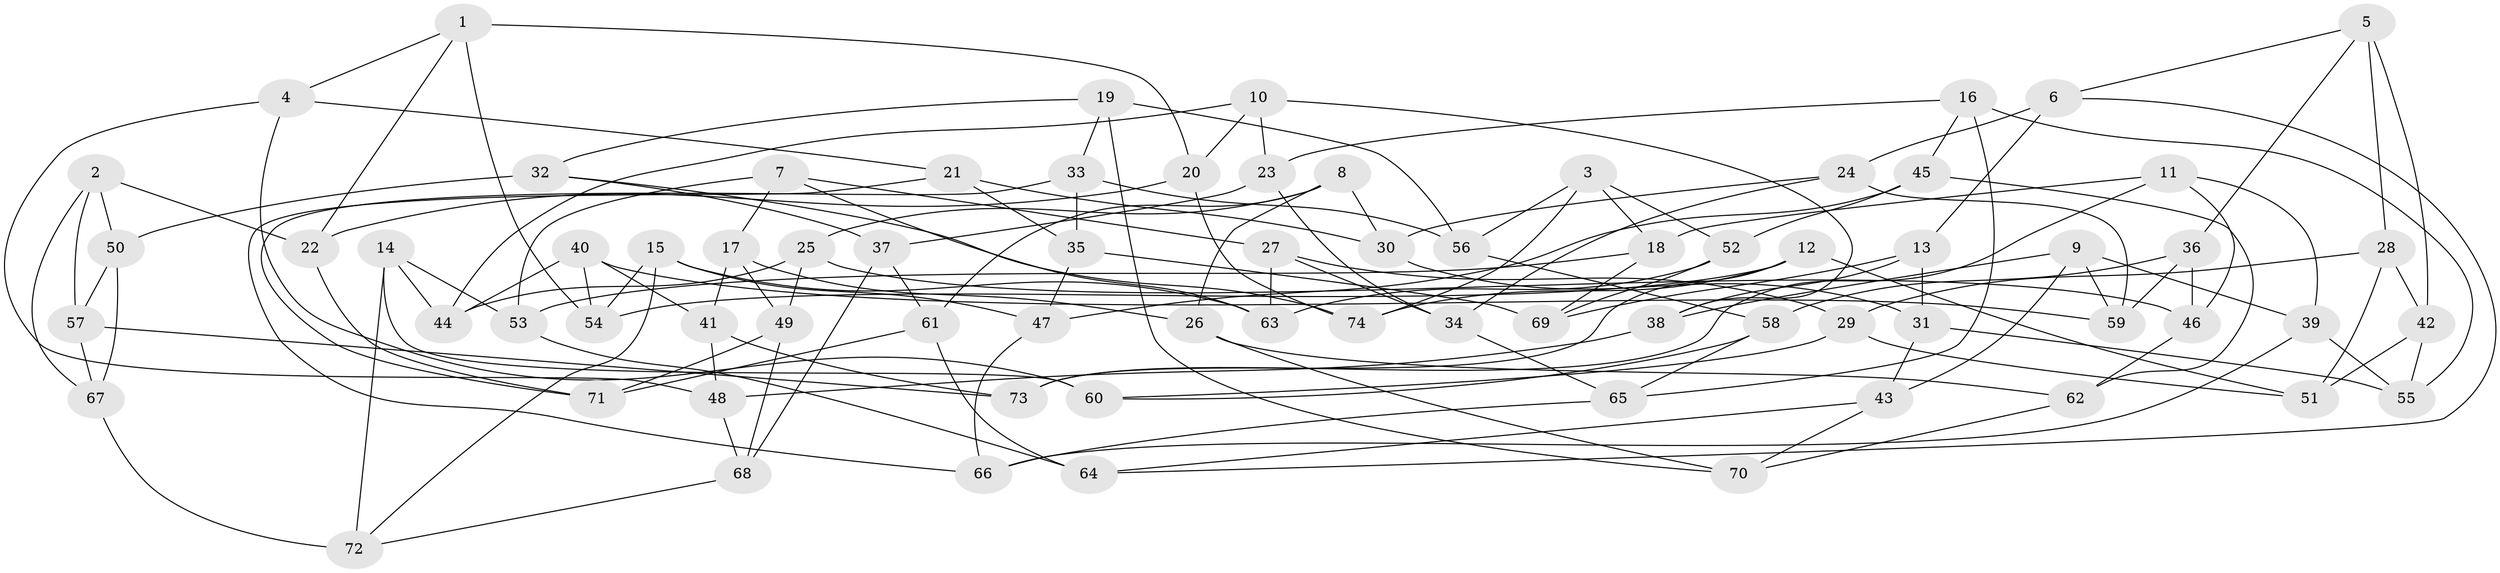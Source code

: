// Generated by graph-tools (version 1.1) at 2025/11/02/27/25 16:11:48]
// undirected, 74 vertices, 148 edges
graph export_dot {
graph [start="1"]
  node [color=gray90,style=filled];
  1;
  2;
  3;
  4;
  5;
  6;
  7;
  8;
  9;
  10;
  11;
  12;
  13;
  14;
  15;
  16;
  17;
  18;
  19;
  20;
  21;
  22;
  23;
  24;
  25;
  26;
  27;
  28;
  29;
  30;
  31;
  32;
  33;
  34;
  35;
  36;
  37;
  38;
  39;
  40;
  41;
  42;
  43;
  44;
  45;
  46;
  47;
  48;
  49;
  50;
  51;
  52;
  53;
  54;
  55;
  56;
  57;
  58;
  59;
  60;
  61;
  62;
  63;
  64;
  65;
  66;
  67;
  68;
  69;
  70;
  71;
  72;
  73;
  74;
  1 -- 54;
  1 -- 20;
  1 -- 4;
  1 -- 22;
  2 -- 50;
  2 -- 22;
  2 -- 67;
  2 -- 57;
  3 -- 74;
  3 -- 18;
  3 -- 56;
  3 -- 52;
  4 -- 48;
  4 -- 60;
  4 -- 21;
  5 -- 6;
  5 -- 28;
  5 -- 42;
  5 -- 36;
  6 -- 64;
  6 -- 13;
  6 -- 24;
  7 -- 63;
  7 -- 53;
  7 -- 17;
  7 -- 27;
  8 -- 30;
  8 -- 26;
  8 -- 61;
  8 -- 25;
  9 -- 38;
  9 -- 59;
  9 -- 43;
  9 -- 39;
  10 -- 44;
  10 -- 38;
  10 -- 23;
  10 -- 20;
  11 -- 73;
  11 -- 18;
  11 -- 39;
  11 -- 46;
  12 -- 73;
  12 -- 51;
  12 -- 74;
  12 -- 54;
  13 -- 31;
  13 -- 69;
  13 -- 38;
  14 -- 53;
  14 -- 72;
  14 -- 44;
  14 -- 60;
  15 -- 54;
  15 -- 47;
  15 -- 63;
  15 -- 72;
  16 -- 45;
  16 -- 23;
  16 -- 55;
  16 -- 65;
  17 -- 49;
  17 -- 41;
  17 -- 26;
  18 -- 69;
  18 -- 53;
  19 -- 56;
  19 -- 33;
  19 -- 70;
  19 -- 32;
  20 -- 22;
  20 -- 74;
  21 -- 30;
  21 -- 35;
  21 -- 66;
  22 -- 71;
  23 -- 34;
  23 -- 37;
  24 -- 30;
  24 -- 34;
  24 -- 59;
  25 -- 49;
  25 -- 46;
  25 -- 44;
  26 -- 70;
  26 -- 62;
  27 -- 34;
  27 -- 29;
  27 -- 63;
  28 -- 51;
  28 -- 42;
  28 -- 29;
  29 -- 51;
  29 -- 60;
  30 -- 31;
  31 -- 43;
  31 -- 55;
  32 -- 74;
  32 -- 50;
  32 -- 37;
  33 -- 56;
  33 -- 35;
  33 -- 71;
  34 -- 65;
  35 -- 47;
  35 -- 69;
  36 -- 46;
  36 -- 59;
  36 -- 58;
  37 -- 61;
  37 -- 68;
  38 -- 48;
  39 -- 55;
  39 -- 66;
  40 -- 54;
  40 -- 41;
  40 -- 44;
  40 -- 59;
  41 -- 48;
  41 -- 73;
  42 -- 51;
  42 -- 55;
  43 -- 64;
  43 -- 70;
  45 -- 52;
  45 -- 47;
  45 -- 62;
  46 -- 62;
  47 -- 66;
  48 -- 68;
  49 -- 71;
  49 -- 68;
  50 -- 67;
  50 -- 57;
  52 -- 63;
  52 -- 69;
  53 -- 64;
  56 -- 58;
  57 -- 67;
  57 -- 73;
  58 -- 60;
  58 -- 65;
  61 -- 64;
  61 -- 71;
  62 -- 70;
  65 -- 66;
  67 -- 72;
  68 -- 72;
}
